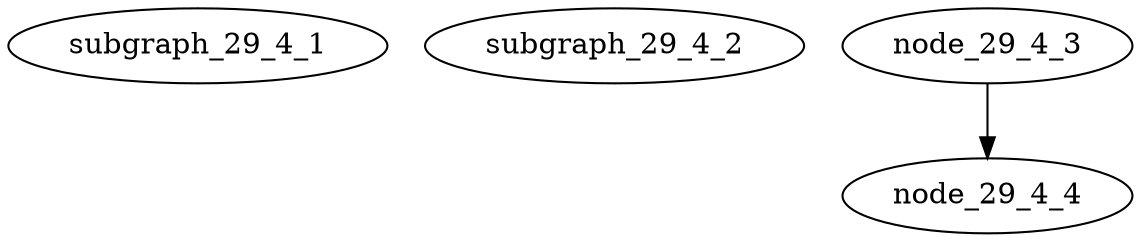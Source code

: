 digraph graph_29_4
{
	subgraph_29_4_1
	{
		subgraph_29_4_2
		{
			node_29_4_3
			node_29_4_4

			node_29_4_3 -> node_29_4_4
		}
	}
}
